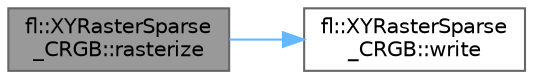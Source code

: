 digraph "fl::XYRasterSparse_CRGB::rasterize"
{
 // INTERACTIVE_SVG=YES
 // LATEX_PDF_SIZE
  bgcolor="transparent";
  edge [fontname=Helvetica,fontsize=10,labelfontname=Helvetica,labelfontsize=10];
  node [fontname=Helvetica,fontsize=10,shape=box,height=0.2,width=0.4];
  rankdir="LR";
  Node1 [id="Node000001",label="fl::XYRasterSparse\l_CRGB::rasterize",height=0.2,width=0.4,color="gray40", fillcolor="grey60", style="filled", fontcolor="black",tooltip=" "];
  Node1 -> Node2 [id="edge1_Node000001_Node000002",color="steelblue1",style="solid",tooltip=" "];
  Node2 [id="Node000002",label="fl::XYRasterSparse\l_CRGB::write",height=0.2,width=0.4,color="grey40", fillcolor="white", style="filled",URL="$d3/dca/classfl_1_1_x_y_raster_sparse___c_r_g_b_a2607c788205aa72666bf5b63e4541503.html#a2607c788205aa72666bf5b63e4541503",tooltip=" "];
}
